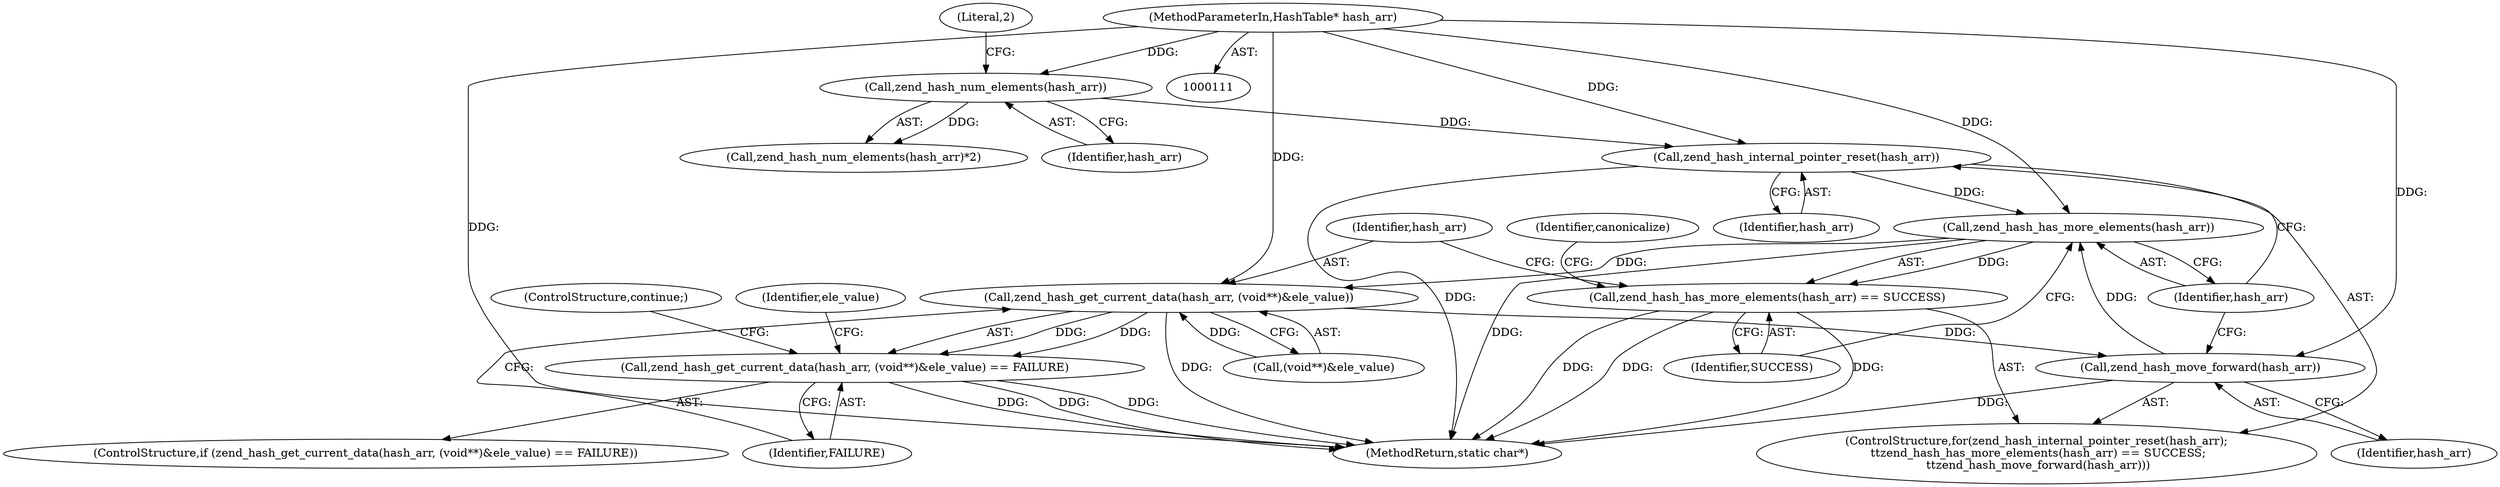 digraph "0_php-src_97eff7eb57fc2320c267a949cffd622c38712484?w=1_25@pointer" {
"1000166" [label="(Call,zend_hash_internal_pointer_reset(hash_arr))"];
"1000160" [label="(Call,zend_hash_num_elements(hash_arr))"];
"1000113" [label="(MethodParameterIn,HashTable* hash_arr)"];
"1000169" [label="(Call,zend_hash_has_more_elements(hash_arr))"];
"1000168" [label="(Call,zend_hash_has_more_elements(hash_arr) == SUCCESS)"];
"1000177" [label="(Call,zend_hash_get_current_data(hash_arr, (void**)&ele_value))"];
"1000172" [label="(Call,zend_hash_move_forward(hash_arr))"];
"1000176" [label="(Call,zend_hash_get_current_data(hash_arr, (void**)&ele_value) == FAILURE)"];
"1000175" [label="(ControlStructure,if (zend_hash_get_current_data(hash_arr, (void**)&ele_value) == FAILURE))"];
"1000162" [label="(Literal,2)"];
"1000183" [label="(Identifier,FAILURE)"];
"1000168" [label="(Call,zend_hash_has_more_elements(hash_arr) == SUCCESS)"];
"1000235" [label="(Identifier,canonicalize)"];
"1000173" [label="(Identifier,hash_arr)"];
"1000170" [label="(Identifier,hash_arr)"];
"1000161" [label="(Identifier,hash_arr)"];
"1000176" [label="(Call,zend_hash_get_current_data(hash_arr, (void**)&ele_value) == FAILURE)"];
"1000177" [label="(Call,zend_hash_get_current_data(hash_arr, (void**)&ele_value))"];
"1000113" [label="(MethodParameterIn,HashTable* hash_arr)"];
"1000160" [label="(Call,zend_hash_num_elements(hash_arr))"];
"1000169" [label="(Call,zend_hash_has_more_elements(hash_arr))"];
"1000165" [label="(ControlStructure,for(zend_hash_internal_pointer_reset(hash_arr);\n \t\tzend_hash_has_more_elements(hash_arr) == SUCCESS;\n \t\tzend_hash_move_forward(hash_arr)))"];
"1000185" [label="(ControlStructure,continue;)"];
"1000189" [label="(Identifier,ele_value)"];
"1000178" [label="(Identifier,hash_arr)"];
"1000167" [label="(Identifier,hash_arr)"];
"1000171" [label="(Identifier,SUCCESS)"];
"1000166" [label="(Call,zend_hash_internal_pointer_reset(hash_arr))"];
"1000159" [label="(Call,zend_hash_num_elements(hash_arr)*2)"];
"1000454" [label="(MethodReturn,static char*)"];
"1000179" [label="(Call,(void**)&ele_value)"];
"1000172" [label="(Call,zend_hash_move_forward(hash_arr))"];
"1000166" -> "1000165"  [label="AST: "];
"1000166" -> "1000167"  [label="CFG: "];
"1000167" -> "1000166"  [label="AST: "];
"1000170" -> "1000166"  [label="CFG: "];
"1000166" -> "1000454"  [label="DDG: "];
"1000160" -> "1000166"  [label="DDG: "];
"1000113" -> "1000166"  [label="DDG: "];
"1000166" -> "1000169"  [label="DDG: "];
"1000160" -> "1000159"  [label="AST: "];
"1000160" -> "1000161"  [label="CFG: "];
"1000161" -> "1000160"  [label="AST: "];
"1000162" -> "1000160"  [label="CFG: "];
"1000160" -> "1000159"  [label="DDG: "];
"1000113" -> "1000160"  [label="DDG: "];
"1000113" -> "1000111"  [label="AST: "];
"1000113" -> "1000454"  [label="DDG: "];
"1000113" -> "1000169"  [label="DDG: "];
"1000113" -> "1000172"  [label="DDG: "];
"1000113" -> "1000177"  [label="DDG: "];
"1000169" -> "1000168"  [label="AST: "];
"1000169" -> "1000170"  [label="CFG: "];
"1000170" -> "1000169"  [label="AST: "];
"1000171" -> "1000169"  [label="CFG: "];
"1000169" -> "1000454"  [label="DDG: "];
"1000169" -> "1000168"  [label="DDG: "];
"1000172" -> "1000169"  [label="DDG: "];
"1000169" -> "1000177"  [label="DDG: "];
"1000168" -> "1000165"  [label="AST: "];
"1000168" -> "1000171"  [label="CFG: "];
"1000171" -> "1000168"  [label="AST: "];
"1000178" -> "1000168"  [label="CFG: "];
"1000235" -> "1000168"  [label="CFG: "];
"1000168" -> "1000454"  [label="DDG: "];
"1000168" -> "1000454"  [label="DDG: "];
"1000168" -> "1000454"  [label="DDG: "];
"1000177" -> "1000176"  [label="AST: "];
"1000177" -> "1000179"  [label="CFG: "];
"1000178" -> "1000177"  [label="AST: "];
"1000179" -> "1000177"  [label="AST: "];
"1000183" -> "1000177"  [label="CFG: "];
"1000177" -> "1000454"  [label="DDG: "];
"1000177" -> "1000172"  [label="DDG: "];
"1000177" -> "1000176"  [label="DDG: "];
"1000177" -> "1000176"  [label="DDG: "];
"1000179" -> "1000177"  [label="DDG: "];
"1000172" -> "1000165"  [label="AST: "];
"1000172" -> "1000173"  [label="CFG: "];
"1000173" -> "1000172"  [label="AST: "];
"1000170" -> "1000172"  [label="CFG: "];
"1000172" -> "1000454"  [label="DDG: "];
"1000176" -> "1000175"  [label="AST: "];
"1000176" -> "1000183"  [label="CFG: "];
"1000183" -> "1000176"  [label="AST: "];
"1000185" -> "1000176"  [label="CFG: "];
"1000189" -> "1000176"  [label="CFG: "];
"1000176" -> "1000454"  [label="DDG: "];
"1000176" -> "1000454"  [label="DDG: "];
"1000176" -> "1000454"  [label="DDG: "];
}
